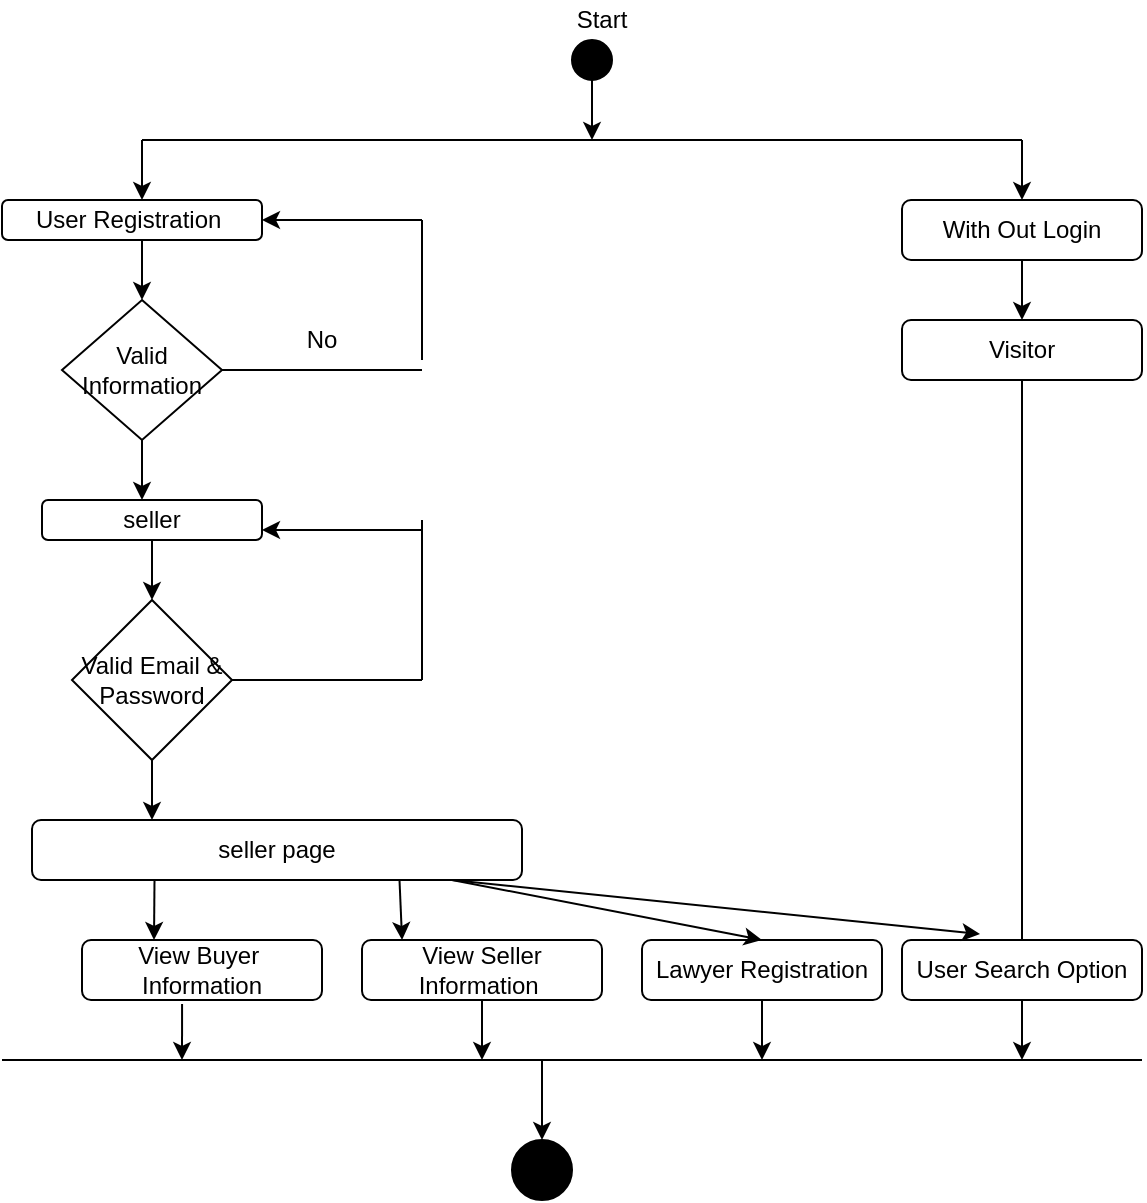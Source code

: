 <mxfile version="13.9.9" type="device"><diagram id="SBozXh811l7fjh90FXPp" name="Page-1"><mxGraphModel dx="852" dy="494" grid="1" gridSize="10" guides="1" tooltips="1" connect="1" arrows="1" fold="1" page="1" pageScale="1" pageWidth="850" pageHeight="1100" math="0" shadow="0"><root><mxCell id="0"/><mxCell id="1" parent="0"/><mxCell id="jvsS9I0OJQDlcD3o56Fx-1" value="" style="ellipse;whiteSpace=wrap;html=1;aspect=fixed;fillColor=#000000;" vertex="1" parent="1"><mxGeometry x="345" y="30" width="20" height="20" as="geometry"/></mxCell><mxCell id="jvsS9I0OJQDlcD3o56Fx-2" value="" style="endArrow=classic;html=1;exitX=0.5;exitY=1;exitDx=0;exitDy=0;" edge="1" parent="1" source="jvsS9I0OJQDlcD3o56Fx-1"><mxGeometry width="50" height="50" relative="1" as="geometry"><mxPoint x="410" y="290" as="sourcePoint"/><mxPoint x="355" y="80" as="targetPoint"/></mxGeometry></mxCell><mxCell id="jvsS9I0OJQDlcD3o56Fx-3" value="" style="endArrow=none;html=1;" edge="1" parent="1"><mxGeometry width="50" height="50" relative="1" as="geometry"><mxPoint x="130" y="80" as="sourcePoint"/><mxPoint x="570" y="80" as="targetPoint"/><Array as="points"><mxPoint x="370" y="80"/></Array></mxGeometry></mxCell><mxCell id="jvsS9I0OJQDlcD3o56Fx-4" value="" style="endArrow=classic;html=1;" edge="1" parent="1"><mxGeometry width="50" height="50" relative="1" as="geometry"><mxPoint x="570" y="80" as="sourcePoint"/><mxPoint x="570" y="110" as="targetPoint"/></mxGeometry></mxCell><mxCell id="jvsS9I0OJQDlcD3o56Fx-5" value="" style="endArrow=classic;html=1;" edge="1" parent="1"><mxGeometry width="50" height="50" relative="1" as="geometry"><mxPoint x="130" y="80" as="sourcePoint"/><mxPoint x="130" y="110" as="targetPoint"/></mxGeometry></mxCell><mxCell id="jvsS9I0OJQDlcD3o56Fx-6" value="User Registration&amp;nbsp;" style="rounded=1;whiteSpace=wrap;html=1;strokeColor=#000000;" vertex="1" parent="1"><mxGeometry x="60" y="110" width="130" height="20" as="geometry"/></mxCell><mxCell id="jvsS9I0OJQDlcD3o56Fx-7" value="" style="endArrow=classic;html=1;fontStyle=1" edge="1" parent="1"><mxGeometry width="50" height="50" relative="1" as="geometry"><mxPoint x="130" y="130" as="sourcePoint"/><mxPoint x="130" y="160" as="targetPoint"/></mxGeometry></mxCell><mxCell id="jvsS9I0OJQDlcD3o56Fx-8" value="Valid&lt;br&gt;Information" style="rhombus;whiteSpace=wrap;html=1;strokeColor=#000000;" vertex="1" parent="1"><mxGeometry x="90" y="160" width="80" height="70" as="geometry"/></mxCell><mxCell id="jvsS9I0OJQDlcD3o56Fx-9" value="" style="endArrow=none;html=1;exitX=1;exitY=0.5;exitDx=0;exitDy=0;" edge="1" parent="1" source="jvsS9I0OJQDlcD3o56Fx-8"><mxGeometry width="50" height="50" relative="1" as="geometry"><mxPoint x="410" y="280" as="sourcePoint"/><mxPoint x="270" y="195" as="targetPoint"/></mxGeometry></mxCell><mxCell id="jvsS9I0OJQDlcD3o56Fx-10" value="" style="endArrow=classic;html=1;entryX=1;entryY=0.5;entryDx=0;entryDy=0;" edge="1" parent="1" target="jvsS9I0OJQDlcD3o56Fx-6"><mxGeometry width="50" height="50" relative="1" as="geometry"><mxPoint x="270" y="120" as="sourcePoint"/><mxPoint x="460" y="230" as="targetPoint"/></mxGeometry></mxCell><mxCell id="jvsS9I0OJQDlcD3o56Fx-11" value="" style="endArrow=none;html=1;" edge="1" parent="1"><mxGeometry width="50" height="50" relative="1" as="geometry"><mxPoint x="270" y="190" as="sourcePoint"/><mxPoint x="270" y="120" as="targetPoint"/></mxGeometry></mxCell><mxCell id="jvsS9I0OJQDlcD3o56Fx-12" value="No" style="text;html=1;strokeColor=none;fillColor=none;align=center;verticalAlign=middle;whiteSpace=wrap;rounded=0;" vertex="1" parent="1"><mxGeometry x="200" y="170" width="40" height="20" as="geometry"/></mxCell><mxCell id="jvsS9I0OJQDlcD3o56Fx-13" value="" style="endArrow=classic;html=1;exitX=0.5;exitY=1;exitDx=0;exitDy=0;" edge="1" parent="1" source="jvsS9I0OJQDlcD3o56Fx-8"><mxGeometry width="50" height="50" relative="1" as="geometry"><mxPoint x="140" y="140" as="sourcePoint"/><mxPoint x="130" y="260" as="targetPoint"/></mxGeometry></mxCell><mxCell id="jvsS9I0OJQDlcD3o56Fx-14" value="seller" style="rounded=1;whiteSpace=wrap;html=1;strokeColor=#000000;" vertex="1" parent="1"><mxGeometry x="80" y="260" width="110" height="20" as="geometry"/></mxCell><mxCell id="jvsS9I0OJQDlcD3o56Fx-16" value="Valid Email &amp;amp;&lt;br&gt;Password" style="rhombus;whiteSpace=wrap;html=1;strokeColor=#000000;" vertex="1" parent="1"><mxGeometry x="95" y="310" width="80" height="80" as="geometry"/></mxCell><mxCell id="jvsS9I0OJQDlcD3o56Fx-17" value="" style="endArrow=classic;html=1;exitX=0.5;exitY=1;exitDx=0;exitDy=0;" edge="1" parent="1" source="jvsS9I0OJQDlcD3o56Fx-14"><mxGeometry width="50" height="50" relative="1" as="geometry"><mxPoint x="410" y="280" as="sourcePoint"/><mxPoint x="135" y="310" as="targetPoint"/></mxGeometry></mxCell><mxCell id="jvsS9I0OJQDlcD3o56Fx-18" value="" style="endArrow=classic;html=1;entryX=1;entryY=0.75;entryDx=0;entryDy=0;" edge="1" parent="1" target="jvsS9I0OJQDlcD3o56Fx-14"><mxGeometry width="50" height="50" relative="1" as="geometry"><mxPoint x="270" y="275" as="sourcePoint"/><mxPoint x="460" y="230" as="targetPoint"/></mxGeometry></mxCell><mxCell id="jvsS9I0OJQDlcD3o56Fx-19" value="" style="endArrow=none;html=1;" edge="1" parent="1"><mxGeometry width="50" height="50" relative="1" as="geometry"><mxPoint x="270" y="270" as="sourcePoint"/><mxPoint x="270" y="350" as="targetPoint"/></mxGeometry></mxCell><mxCell id="jvsS9I0OJQDlcD3o56Fx-20" value="" style="endArrow=none;html=1;exitX=1;exitY=0.5;exitDx=0;exitDy=0;" edge="1" parent="1" source="jvsS9I0OJQDlcD3o56Fx-16"><mxGeometry width="50" height="50" relative="1" as="geometry"><mxPoint x="410" y="280" as="sourcePoint"/><mxPoint x="270" y="350" as="targetPoint"/></mxGeometry></mxCell><mxCell id="jvsS9I0OJQDlcD3o56Fx-24" value="seller page" style="rounded=1;whiteSpace=wrap;html=1;" vertex="1" parent="1"><mxGeometry x="75" y="420" width="245" height="30" as="geometry"/></mxCell><mxCell id="jvsS9I0OJQDlcD3o56Fx-25" value="" style="endArrow=classic;html=1;exitX=0.5;exitY=1;exitDx=0;exitDy=0;" edge="1" parent="1" source="jvsS9I0OJQDlcD3o56Fx-16"><mxGeometry width="50" height="50" relative="1" as="geometry"><mxPoint x="400" y="430" as="sourcePoint"/><mxPoint x="135" y="420" as="targetPoint"/></mxGeometry></mxCell><mxCell id="jvsS9I0OJQDlcD3o56Fx-26" value="With Out Login" style="rounded=1;whiteSpace=wrap;html=1;" vertex="1" parent="1"><mxGeometry x="510" y="110" width="120" height="30" as="geometry"/></mxCell><mxCell id="jvsS9I0OJQDlcD3o56Fx-27" value="" style="endArrow=classic;html=1;exitX=0.5;exitY=1;exitDx=0;exitDy=0;" edge="1" parent="1" source="jvsS9I0OJQDlcD3o56Fx-26"><mxGeometry width="50" height="50" relative="1" as="geometry"><mxPoint x="400" y="360" as="sourcePoint"/><mxPoint x="570" y="170" as="targetPoint"/></mxGeometry></mxCell><mxCell id="jvsS9I0OJQDlcD3o56Fx-28" value="Visitor" style="rounded=1;whiteSpace=wrap;html=1;" vertex="1" parent="1"><mxGeometry x="510" y="170" width="120" height="30" as="geometry"/></mxCell><mxCell id="jvsS9I0OJQDlcD3o56Fx-29" value="" style="endArrow=none;html=1;entryX=0.5;entryY=1;entryDx=0;entryDy=0;" edge="1" parent="1" target="jvsS9I0OJQDlcD3o56Fx-28"><mxGeometry width="50" height="50" relative="1" as="geometry"><mxPoint x="570" y="480" as="sourcePoint"/><mxPoint x="450" y="310" as="targetPoint"/></mxGeometry></mxCell><mxCell id="jvsS9I0OJQDlcD3o56Fx-30" value="View Buyer&amp;nbsp;&lt;br&gt;Information" style="rounded=1;whiteSpace=wrap;html=1;" vertex="1" parent="1"><mxGeometry x="100" y="480" width="120" height="30" as="geometry"/></mxCell><mxCell id="jvsS9I0OJQDlcD3o56Fx-31" value="View Seller&lt;br&gt;Information&amp;nbsp;" style="rounded=1;whiteSpace=wrap;html=1;" vertex="1" parent="1"><mxGeometry x="240" y="480" width="120" height="30" as="geometry"/></mxCell><mxCell id="jvsS9I0OJQDlcD3o56Fx-32" value="Lawyer Registration" style="rounded=1;whiteSpace=wrap;html=1;" vertex="1" parent="1"><mxGeometry x="380" y="480" width="120" height="30" as="geometry"/></mxCell><mxCell id="jvsS9I0OJQDlcD3o56Fx-33" value="User Search Option" style="rounded=1;whiteSpace=wrap;html=1;" vertex="1" parent="1"><mxGeometry x="510" y="480" width="120" height="30" as="geometry"/></mxCell><mxCell id="jvsS9I0OJQDlcD3o56Fx-34" value="" style="endArrow=classic;html=1;" edge="1" parent="1" source="jvsS9I0OJQDlcD3o56Fx-33"><mxGeometry width="50" height="50" relative="1" as="geometry"><mxPoint x="400" y="410" as="sourcePoint"/><mxPoint x="570" y="540" as="targetPoint"/></mxGeometry></mxCell><mxCell id="jvsS9I0OJQDlcD3o56Fx-36" value="" style="endArrow=classic;html=1;exitX=0.25;exitY=1;exitDx=0;exitDy=0;entryX=0.3;entryY=0;entryDx=0;entryDy=0;entryPerimeter=0;" edge="1" parent="1" source="jvsS9I0OJQDlcD3o56Fx-24" target="jvsS9I0OJQDlcD3o56Fx-30"><mxGeometry width="50" height="50" relative="1" as="geometry"><mxPoint x="400" y="400" as="sourcePoint"/><mxPoint x="136" y="470" as="targetPoint"/></mxGeometry></mxCell><mxCell id="jvsS9I0OJQDlcD3o56Fx-37" value="" style="endArrow=classic;html=1;exitX=0.75;exitY=1;exitDx=0;exitDy=0;entryX=0.167;entryY=0;entryDx=0;entryDy=0;entryPerimeter=0;" edge="1" parent="1" source="jvsS9I0OJQDlcD3o56Fx-24" target="jvsS9I0OJQDlcD3o56Fx-31"><mxGeometry width="50" height="50" relative="1" as="geometry"><mxPoint x="400" y="400" as="sourcePoint"/><mxPoint x="450" y="350" as="targetPoint"/></mxGeometry></mxCell><mxCell id="jvsS9I0OJQDlcD3o56Fx-38" value="" style="endArrow=classic;html=1;entryX=0.5;entryY=0;entryDx=0;entryDy=0;" edge="1" parent="1" target="jvsS9I0OJQDlcD3o56Fx-32"><mxGeometry width="50" height="50" relative="1" as="geometry"><mxPoint x="285" y="450" as="sourcePoint"/><mxPoint x="450" y="350" as="targetPoint"/></mxGeometry></mxCell><mxCell id="jvsS9I0OJQDlcD3o56Fx-39" value="" style="endArrow=classic;html=1;entryX=0.325;entryY=-0.1;entryDx=0;entryDy=0;entryPerimeter=0;" edge="1" parent="1" target="jvsS9I0OJQDlcD3o56Fx-33"><mxGeometry width="50" height="50" relative="1" as="geometry"><mxPoint x="285" y="450" as="sourcePoint"/><mxPoint x="450" y="350" as="targetPoint"/></mxGeometry></mxCell><mxCell id="jvsS9I0OJQDlcD3o56Fx-40" value="" style="endArrow=classic;html=1;exitX=0.417;exitY=1.067;exitDx=0;exitDy=0;exitPerimeter=0;" edge="1" parent="1" source="jvsS9I0OJQDlcD3o56Fx-30"><mxGeometry width="50" height="50" relative="1" as="geometry"><mxPoint x="400" y="400" as="sourcePoint"/><mxPoint x="150" y="540" as="targetPoint"/></mxGeometry></mxCell><mxCell id="jvsS9I0OJQDlcD3o56Fx-42" value="" style="endArrow=classic;html=1;exitX=0.5;exitY=1;exitDx=0;exitDy=0;" edge="1" parent="1" source="jvsS9I0OJQDlcD3o56Fx-31"><mxGeometry width="50" height="50" relative="1" as="geometry"><mxPoint x="160.04" y="522.01" as="sourcePoint"/><mxPoint x="300" y="540" as="targetPoint"/></mxGeometry></mxCell><mxCell id="jvsS9I0OJQDlcD3o56Fx-43" value="" style="endArrow=classic;html=1;exitX=0.5;exitY=1;exitDx=0;exitDy=0;" edge="1" parent="1" source="jvsS9I0OJQDlcD3o56Fx-32"><mxGeometry width="50" height="50" relative="1" as="geometry"><mxPoint x="170.04" y="532.01" as="sourcePoint"/><mxPoint x="440" y="540" as="targetPoint"/></mxGeometry></mxCell><mxCell id="jvsS9I0OJQDlcD3o56Fx-44" value="" style="endArrow=none;html=1;" edge="1" parent="1"><mxGeometry width="50" height="50" relative="1" as="geometry"><mxPoint x="60" y="540" as="sourcePoint"/><mxPoint x="630" y="540" as="targetPoint"/></mxGeometry></mxCell><mxCell id="jvsS9I0OJQDlcD3o56Fx-45" value="" style="endArrow=classic;html=1;" edge="1" parent="1"><mxGeometry width="50" height="50" relative="1" as="geometry"><mxPoint x="330" y="540" as="sourcePoint"/><mxPoint x="330" y="580" as="targetPoint"/></mxGeometry></mxCell><mxCell id="jvsS9I0OJQDlcD3o56Fx-46" value="" style="ellipse;whiteSpace=wrap;html=1;aspect=fixed;fillColor=#000000;" vertex="1" parent="1"><mxGeometry x="315" y="580" width="30" height="30" as="geometry"/></mxCell><mxCell id="jvsS9I0OJQDlcD3o56Fx-47" value="Start" style="text;html=1;strokeColor=none;fillColor=none;align=center;verticalAlign=middle;whiteSpace=wrap;rounded=0;" vertex="1" parent="1"><mxGeometry x="340" y="10" width="40" height="20" as="geometry"/></mxCell></root></mxGraphModel></diagram></mxfile>